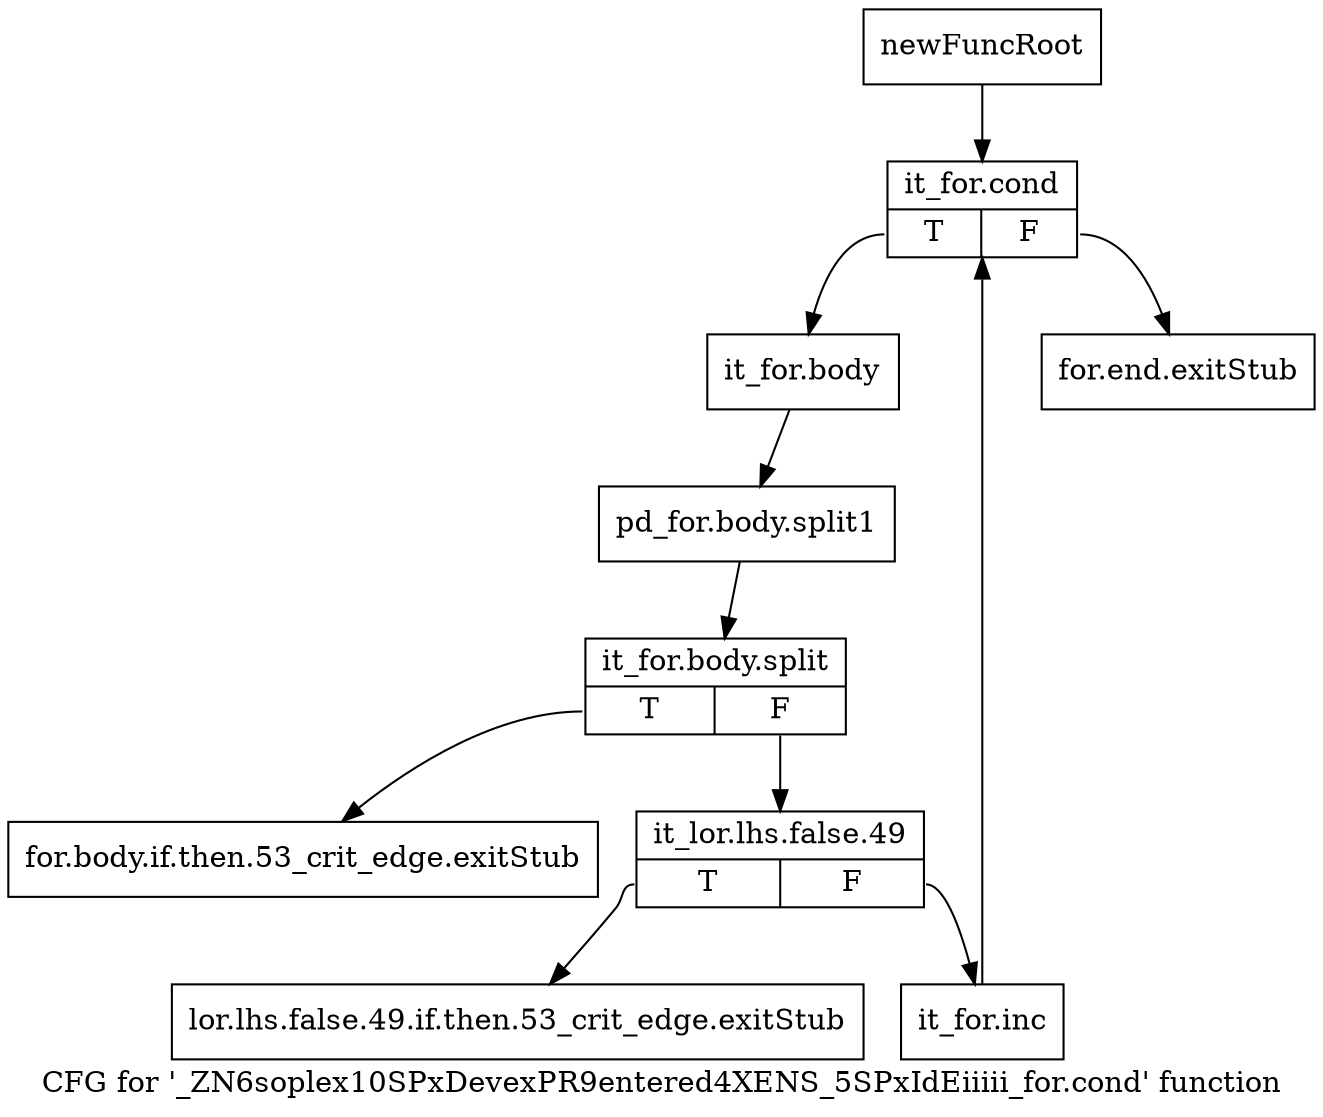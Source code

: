 digraph "CFG for '_ZN6soplex10SPxDevexPR9entered4XENS_5SPxIdEiiiii_for.cond' function" {
	label="CFG for '_ZN6soplex10SPxDevexPR9entered4XENS_5SPxIdEiiiii_for.cond' function";

	Node0x2dc1e50 [shape=record,label="{newFuncRoot}"];
	Node0x2dc1e50 -> Node0x2dc1f90;
	Node0x2dc1ea0 [shape=record,label="{for.end.exitStub}"];
	Node0x2dc1ef0 [shape=record,label="{for.body.if.then.53_crit_edge.exitStub}"];
	Node0x2dc1f40 [shape=record,label="{lor.lhs.false.49.if.then.53_crit_edge.exitStub}"];
	Node0x2dc1f90 [shape=record,label="{it_for.cond|{<s0>T|<s1>F}}"];
	Node0x2dc1f90:s0 -> Node0x2dc1fe0;
	Node0x2dc1f90:s1 -> Node0x2dc1ea0;
	Node0x2dc1fe0 [shape=record,label="{it_for.body}"];
	Node0x2dc1fe0 -> Node0x334dfd0;
	Node0x334dfd0 [shape=record,label="{pd_for.body.split1}"];
	Node0x334dfd0 -> Node0x32465a0;
	Node0x32465a0 [shape=record,label="{it_for.body.split|{<s0>T|<s1>F}}"];
	Node0x32465a0:s0 -> Node0x2dc1ef0;
	Node0x32465a0:s1 -> Node0x2dc2030;
	Node0x2dc2030 [shape=record,label="{it_lor.lhs.false.49|{<s0>T|<s1>F}}"];
	Node0x2dc2030:s0 -> Node0x2dc1f40;
	Node0x2dc2030:s1 -> Node0x2dc2080;
	Node0x2dc2080 [shape=record,label="{it_for.inc}"];
	Node0x2dc2080 -> Node0x2dc1f90;
}
